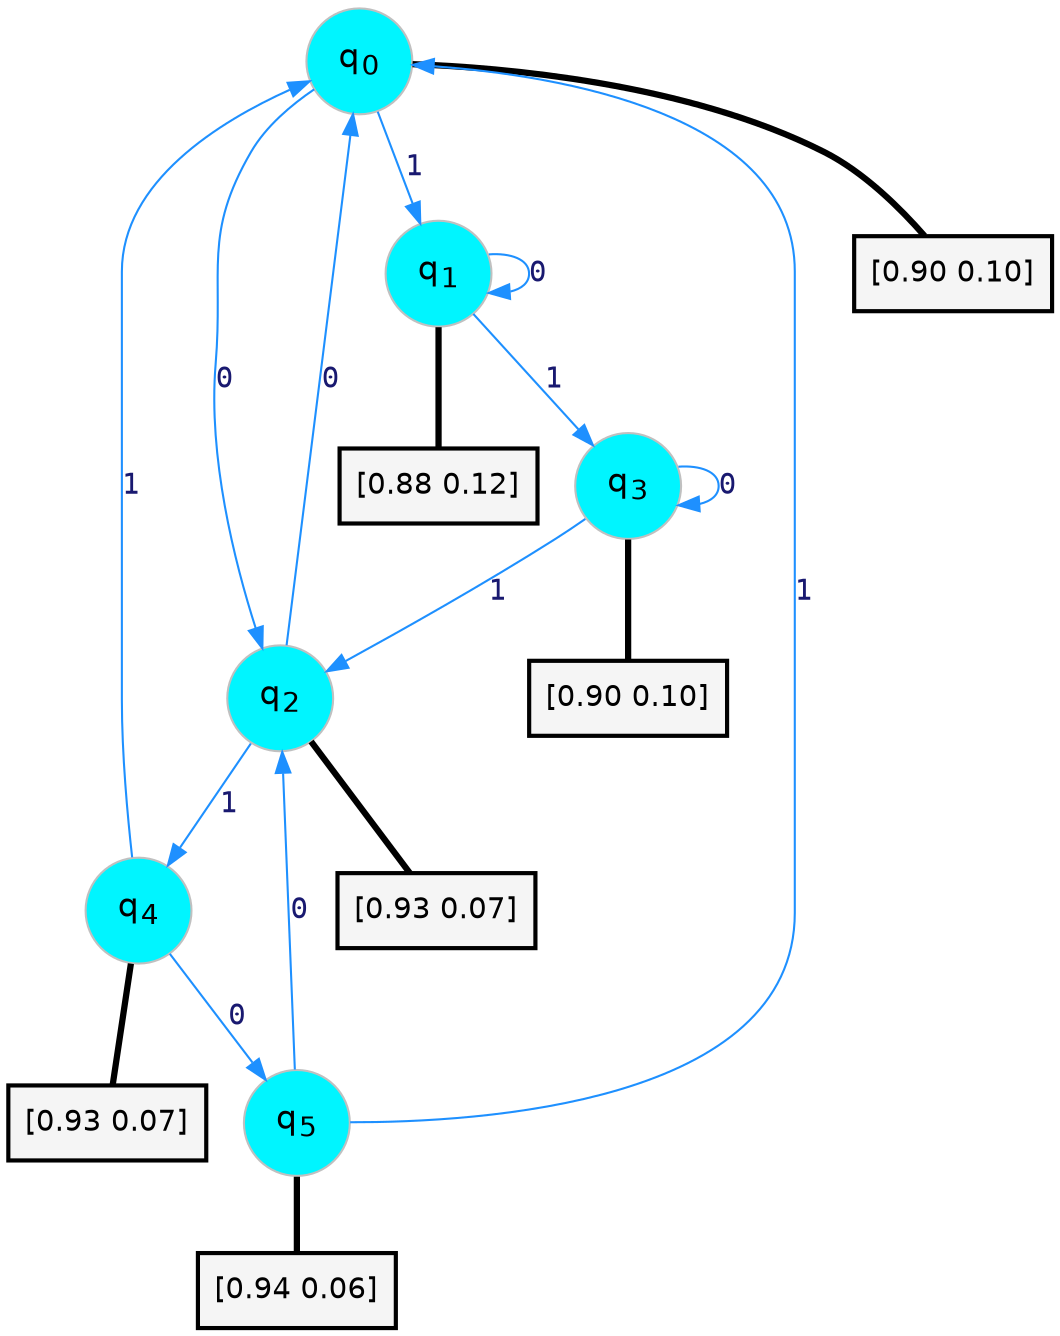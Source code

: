 digraph G {
graph [
bgcolor=transparent, dpi=300, rankdir=TD, size="40,25"];
node [
color=gray, fillcolor=turquoise1, fontcolor=black, fontname=Helvetica, fontsize=16, fontweight=bold, shape=circle, style=filled];
edge [
arrowsize=1, color=dodgerblue1, fontcolor=midnightblue, fontname=courier, fontweight=bold, penwidth=1, style=solid, weight=20];
0[label=<q<SUB>0</SUB>>];
1[label=<q<SUB>1</SUB>>];
2[label=<q<SUB>2</SUB>>];
3[label=<q<SUB>3</SUB>>];
4[label=<q<SUB>4</SUB>>];
5[label=<q<SUB>5</SUB>>];
6[label="[0.90 0.10]", shape=box,fontcolor=black, fontname=Helvetica, fontsize=14, penwidth=2, fillcolor=whitesmoke,color=black];
7[label="[0.88 0.12]", shape=box,fontcolor=black, fontname=Helvetica, fontsize=14, penwidth=2, fillcolor=whitesmoke,color=black];
8[label="[0.93 0.07]", shape=box,fontcolor=black, fontname=Helvetica, fontsize=14, penwidth=2, fillcolor=whitesmoke,color=black];
9[label="[0.90 0.10]", shape=box,fontcolor=black, fontname=Helvetica, fontsize=14, penwidth=2, fillcolor=whitesmoke,color=black];
10[label="[0.93 0.07]", shape=box,fontcolor=black, fontname=Helvetica, fontsize=14, penwidth=2, fillcolor=whitesmoke,color=black];
11[label="[0.94 0.06]", shape=box,fontcolor=black, fontname=Helvetica, fontsize=14, penwidth=2, fillcolor=whitesmoke,color=black];
0->2 [label=0];
0->1 [label=1];
0->6 [arrowhead=none, penwidth=3,color=black];
1->1 [label=0];
1->3 [label=1];
1->7 [arrowhead=none, penwidth=3,color=black];
2->0 [label=0];
2->4 [label=1];
2->8 [arrowhead=none, penwidth=3,color=black];
3->3 [label=0];
3->2 [label=1];
3->9 [arrowhead=none, penwidth=3,color=black];
4->5 [label=0];
4->0 [label=1];
4->10 [arrowhead=none, penwidth=3,color=black];
5->2 [label=0];
5->0 [label=1];
5->11 [arrowhead=none, penwidth=3,color=black];
}
